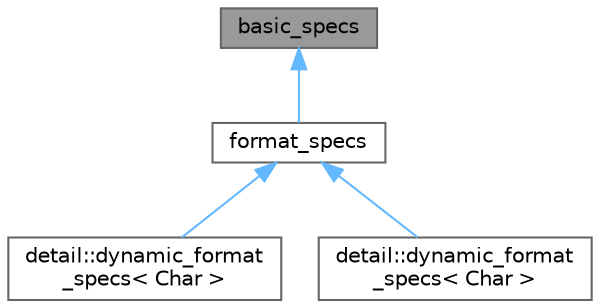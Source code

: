 digraph "basic_specs"
{
 // LATEX_PDF_SIZE
  bgcolor="transparent";
  edge [fontname=Helvetica,fontsize=10,labelfontname=Helvetica,labelfontsize=10];
  node [fontname=Helvetica,fontsize=10,shape=box,height=0.2,width=0.4];
  Node1 [id="Node000001",label="basic_specs",height=0.2,width=0.4,color="gray40", fillcolor="grey60", style="filled", fontcolor="black",tooltip=" "];
  Node1 -> Node2 [id="edge4_Node000001_Node000002",dir="back",color="steelblue1",style="solid",tooltip=" "];
  Node2 [id="Node000002",label="format_specs",height=0.2,width=0.4,color="gray40", fillcolor="white", style="filled",URL="$structformat__specs.html",tooltip=" "];
  Node2 -> Node3 [id="edge5_Node000002_Node000003",dir="back",color="steelblue1",style="solid",tooltip=" "];
  Node3 [id="Node000003",label="detail::dynamic_format\l_specs\< Char \>",height=0.2,width=0.4,color="gray40", fillcolor="white", style="filled",URL="$structdetail_1_1dynamic__format__specs.html",tooltip=" "];
  Node2 -> Node4 [id="edge6_Node000002_Node000004",dir="back",color="steelblue1",style="solid",tooltip=" "];
  Node4 [id="Node000004",label="detail::dynamic_format\l_specs\< Char \>",height=0.2,width=0.4,color="gray40", fillcolor="white", style="filled",URL="$structdetail_1_1dynamic__format__specs.html",tooltip=" "];
}
